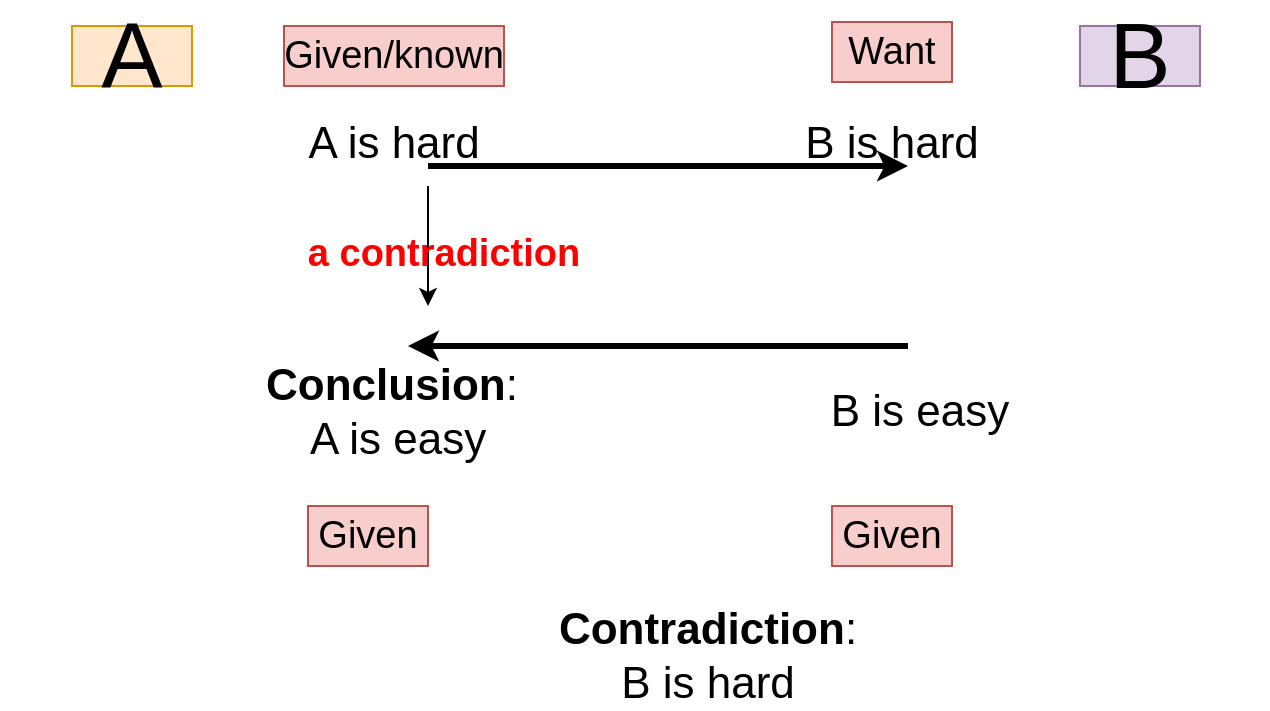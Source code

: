 <mxfile version="21.6.6" type="github">
  <diagram name="Page-1" id="yn4Snn5sbPiegcRdmfrw">
    <mxGraphModel dx="794" dy="523" grid="1" gridSize="10" guides="1" tooltips="1" connect="1" arrows="1" fold="1" page="1" pageScale="1" pageWidth="827" pageHeight="1169" math="0" shadow="0">
      <root>
        <mxCell id="0" />
        <mxCell id="1" parent="0" />
        <mxCell id="0zY-kVYQIp2yy8rvDQfu-2" value="&lt;font style=&quot;font-size: 46px;&quot;&gt;A&lt;/font&gt;" style="text;html=1;strokeColor=#d79b00;fillColor=#ffe6cc;align=center;verticalAlign=middle;whiteSpace=wrap;rounded=0;" vertex="1" parent="1">
          <mxGeometry x="142" y="90" width="60" height="30" as="geometry" />
        </mxCell>
        <mxCell id="0zY-kVYQIp2yy8rvDQfu-3" value="" style="shape=image;html=1;verticalAlign=top;verticalLabelPosition=bottom;labelBackgroundColor=#ffffff;imageAspect=0;aspect=fixed;image=https://cdn4.iconfinder.com/data/icons/aiga-symbol-signs/612/aiga_information_bg-128.png" vertex="1" parent="1">
          <mxGeometry x="106.5" y="140" width="128" height="128" as="geometry" />
        </mxCell>
        <mxCell id="0zY-kVYQIp2yy8rvDQfu-4" value="" style="shape=image;html=1;verticalAlign=top;verticalLabelPosition=bottom;labelBackgroundColor=#ffffff;imageAspect=0;aspect=fixed;image=https://cdn1.iconfinder.com/data/icons/ui-essential-17/32/UI_Essential_Outline_1_essential-app-ui-question-help-128.png" vertex="1" parent="1">
          <mxGeometry x="612" y="138" width="128" height="128" as="geometry" />
        </mxCell>
        <mxCell id="0zY-kVYQIp2yy8rvDQfu-5" value="&lt;font style=&quot;font-size: 46px;&quot;&gt;B&lt;/font&gt;" style="text;html=1;strokeColor=#9673a6;fillColor=#e1d5e7;align=center;verticalAlign=middle;whiteSpace=wrap;rounded=0;" vertex="1" parent="1">
          <mxGeometry x="646" y="90" width="60" height="30" as="geometry" />
        </mxCell>
        <mxCell id="0zY-kVYQIp2yy8rvDQfu-6" value="" style="endArrow=classic;html=1;rounded=0;strokeWidth=3;" edge="1" parent="1">
          <mxGeometry width="50" height="50" relative="1" as="geometry">
            <mxPoint x="320" y="160" as="sourcePoint" />
            <mxPoint x="560" y="160" as="targetPoint" />
          </mxGeometry>
        </mxCell>
        <mxCell id="0zY-kVYQIp2yy8rvDQfu-7" value="" style="endArrow=classic;html=1;rounded=0;strokeWidth=3;" edge="1" parent="1">
          <mxGeometry width="50" height="50" relative="1" as="geometry">
            <mxPoint x="560" y="250" as="sourcePoint" />
            <mxPoint x="310" y="250" as="targetPoint" />
          </mxGeometry>
        </mxCell>
        <mxCell id="0zY-kVYQIp2yy8rvDQfu-8" value="&lt;font style=&quot;font-size: 22px;&quot;&gt;&lt;br&gt;&amp;nbsp;A is hard&lt;/font&gt;" style="text;html=1;strokeColor=none;fillColor=none;align=center;verticalAlign=middle;whiteSpace=wrap;rounded=0;" vertex="1" parent="1">
          <mxGeometry x="220" y="120" width="160" height="30" as="geometry" />
        </mxCell>
        <mxCell id="0zY-kVYQIp2yy8rvDQfu-11" value="&lt;font style=&quot;font-size: 22px;&quot;&gt;&lt;br&gt;B is hard&lt;/font&gt;" style="text;html=1;strokeColor=none;fillColor=none;align=center;verticalAlign=middle;whiteSpace=wrap;rounded=0;" vertex="1" parent="1">
          <mxGeometry x="472" y="120" width="160" height="30" as="geometry" />
        </mxCell>
        <mxCell id="0zY-kVYQIp2yy8rvDQfu-12" value="&lt;font style=&quot;font-size: 22px;&quot;&gt;B is easy&lt;/font&gt;" style="text;html=1;strokeColor=none;fillColor=none;align=center;verticalAlign=middle;whiteSpace=wrap;rounded=0;" vertex="1" parent="1">
          <mxGeometry x="486" y="268" width="160" height="30" as="geometry" />
        </mxCell>
        <mxCell id="0zY-kVYQIp2yy8rvDQfu-13" value="&lt;font style=&quot;font-size: 22px;&quot;&gt;&lt;b&gt;Conclusion&lt;/b&gt;:&lt;br&gt;&amp;nbsp;A is easy&lt;/font&gt;" style="text;html=1;strokeColor=none;fillColor=none;align=center;verticalAlign=middle;whiteSpace=wrap;rounded=0;" vertex="1" parent="1">
          <mxGeometry x="222" y="268" width="160" height="30" as="geometry" />
        </mxCell>
        <mxCell id="0zY-kVYQIp2yy8rvDQfu-14" value="&lt;font style=&quot;font-size: 19px;&quot;&gt;Given/known&lt;/font&gt;" style="text;html=1;strokeColor=#b85450;fillColor=#f8cecc;align=center;verticalAlign=middle;whiteSpace=wrap;rounded=0;" vertex="1" parent="1">
          <mxGeometry x="248" y="90" width="110" height="30" as="geometry" />
        </mxCell>
        <mxCell id="0zY-kVYQIp2yy8rvDQfu-15" value="&lt;font style=&quot;font-size: 19px;&quot;&gt;Want&lt;/font&gt;" style="text;html=1;strokeColor=#b85450;fillColor=#f8cecc;align=center;verticalAlign=middle;whiteSpace=wrap;rounded=0;" vertex="1" parent="1">
          <mxGeometry x="522" y="88" width="60" height="30" as="geometry" />
        </mxCell>
        <mxCell id="0zY-kVYQIp2yy8rvDQfu-16" value="&lt;font style=&quot;font-size: 19px;&quot;&gt;Given&lt;/font&gt;" style="text;html=1;strokeColor=#b85450;fillColor=#f8cecc;align=center;verticalAlign=middle;whiteSpace=wrap;rounded=0;" vertex="1" parent="1">
          <mxGeometry x="260" y="330" width="60" height="30" as="geometry" />
        </mxCell>
        <mxCell id="0zY-kVYQIp2yy8rvDQfu-17" value="&lt;font style=&quot;font-size: 19px;&quot;&gt;Given&lt;/font&gt;" style="text;html=1;strokeColor=#b85450;fillColor=#f8cecc;align=center;verticalAlign=middle;whiteSpace=wrap;rounded=0;" vertex="1" parent="1">
          <mxGeometry x="522" y="330" width="60" height="30" as="geometry" />
        </mxCell>
        <mxCell id="0zY-kVYQIp2yy8rvDQfu-18" value="&lt;font style=&quot;font-size: 22px;&quot;&gt;&lt;b&gt;Contradiction&lt;/b&gt;: B is hard&lt;/font&gt;" style="text;html=1;strokeColor=none;fillColor=none;align=center;verticalAlign=middle;whiteSpace=wrap;rounded=0;" vertex="1" parent="1">
          <mxGeometry x="380" y="390" width="160" height="30" as="geometry" />
        </mxCell>
        <mxCell id="0zY-kVYQIp2yy8rvDQfu-19" value="" style="endArrow=classic;html=1;rounded=0;" edge="1" parent="1">
          <mxGeometry width="50" height="50" relative="1" as="geometry">
            <mxPoint x="320" y="170" as="sourcePoint" />
            <mxPoint x="320" y="230" as="targetPoint" />
          </mxGeometry>
        </mxCell>
        <mxCell id="0zY-kVYQIp2yy8rvDQfu-20" value="&lt;font color=&quot;#ff0000&quot; size=&quot;1&quot;&gt;&lt;b style=&quot;font-size: 19px;&quot;&gt;a contradiction&lt;/b&gt;&lt;/font&gt;" style="text;html=1;strokeColor=none;fillColor=none;align=center;verticalAlign=middle;whiteSpace=wrap;rounded=0;" vertex="1" parent="1">
          <mxGeometry x="248" y="189" width="160" height="30" as="geometry" />
        </mxCell>
      </root>
    </mxGraphModel>
  </diagram>
</mxfile>
